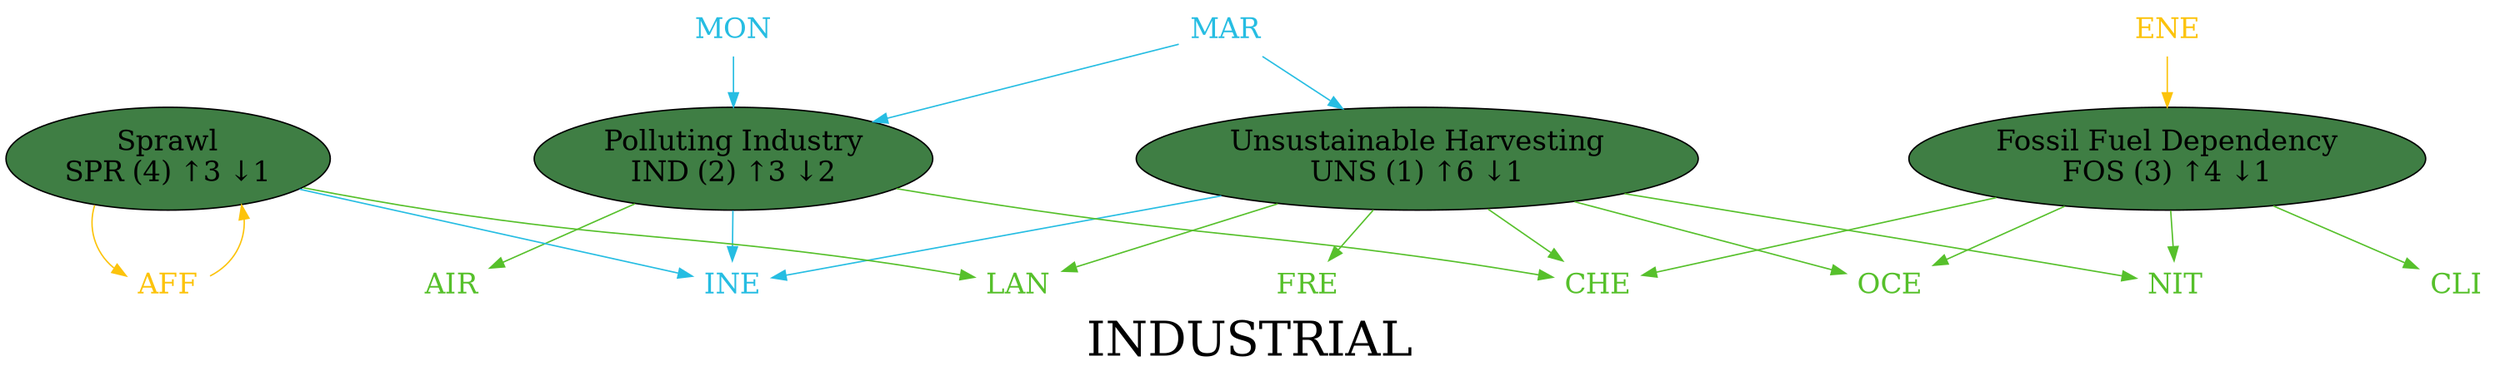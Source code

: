 digraph {
	graph [fontsize=34 label=INDUSTRIAL landscape=portrait mindist=2.0 nodesep=2.0 size="20,20"]
	N0 [label="Unsustainable Harvesting
UNS (1) &uarr;6 &darr;1" fillcolor="#3f7e44" fontsize=20 shape=oval style=filled]
	N1 [label="Polluting Industry
IND (2) &uarr;3 &darr;2" fillcolor="#3f7e44" fontsize=20 shape=oval style=filled]
	N2 [label="Sprawl
SPR (4) &uarr;3 &darr;1" fillcolor="#3f7e44" fontsize=20 shape=oval style=filled]
	N3 [label="Fossil Fuel Dependency
FOS (3) &uarr;4 &darr;1" fillcolor="#3f7e44" fontsize=20 shape=oval style=filled]
	N4 [label=MON fontcolor="#26bde2" fontsize=20 shape=plaintext]
	N5 [label=AFF fontcolor="#fcc30b" fontsize=20 shape=plaintext]
	N6 [label=CLI fontcolor="#56c02b" fontsize=20 shape=plaintext]
	N7 [label=CHE fontcolor="#56c02b" fontsize=20 shape=plaintext]
	N8 [label=AIR fontcolor="#56c02b" fontsize=20 shape=plaintext]
	N9 [label=NIT fontcolor="#56c02b" fontsize=20 shape=plaintext]
	N10 [label=OCE fontcolor="#56c02b" fontsize=20 shape=plaintext]
	N11 [label=ENE fontcolor="#fcc30b" fontsize=20 shape=plaintext]
	N12 [label=FRE fontcolor="#56c02b" fontsize=20 shape=plaintext]
	N13 [label=INE fontcolor="#26bde2" fontsize=20 shape=plaintext]
	N14 [label=LAN fontcolor="#56c02b" fontsize=20 shape=plaintext]
	N15 [label=MAR fontcolor="#26bde2" fontsize=20 shape=plaintext]
	N0 -> N7 [color="#56c02b" style=solid]
	N0 -> N13 [color="#26bde2" style=solid]
	N0 -> N9 [color="#56c02b" style=solid]
	N0 -> N12 [color="#56c02b" style=solid]
	N0 -> N14 [color="#56c02b" style=solid]
	N0 -> N10 [color="#56c02b" style=solid]
	N1 -> N13 [color="#26bde2" style=solid]
	N1 -> N7 [color="#56c02b" style=solid]
	N1 -> N8 [color="#56c02b" style=solid]
	N2 -> N14 [color="#56c02b" style=solid]
	N2 -> N13 [color="#26bde2" style=solid]
	N2 -> N5 [color="#fcc30b" style=solid]
	N3 -> N9 [color="#56c02b" style=solid]
	N3 -> N7 [color="#56c02b" style=solid]
	N3 -> N6 [color="#56c02b" style=solid]
	N3 -> N10 [color="#56c02b" style=solid]
	N5 -> N2 [color="#fcc30b"]
	N11 -> N3 [color="#fcc30b"]
	N15 -> N0 [color="#26bde2"]
	N15 -> N1 [color="#26bde2"]
	N4 -> N1 [color="#26bde2"]
}